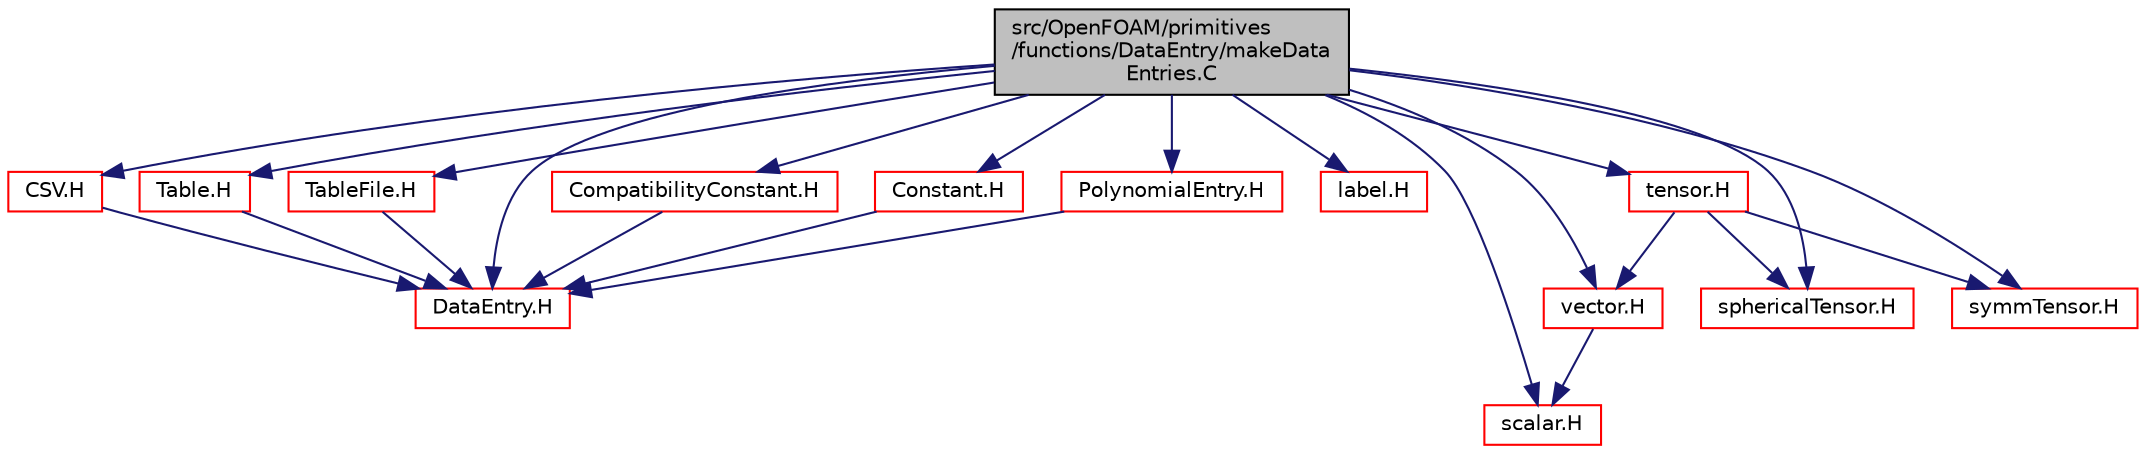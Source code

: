 digraph "src/OpenFOAM/primitives/functions/DataEntry/makeDataEntries.C"
{
  bgcolor="transparent";
  edge [fontname="Helvetica",fontsize="10",labelfontname="Helvetica",labelfontsize="10"];
  node [fontname="Helvetica",fontsize="10",shape=record];
  Node1 [label="src/OpenFOAM/primitives\l/functions/DataEntry/makeData\lEntries.C",height=0.2,width=0.4,color="black", fillcolor="grey75", style="filled", fontcolor="black"];
  Node1 -> Node2 [color="midnightblue",fontsize="10",style="solid",fontname="Helvetica"];
  Node2 [label="CompatibilityConstant.H",height=0.2,width=0.4,color="red",URL="$a08826.html"];
  Node2 -> Node3 [color="midnightblue",fontsize="10",style="solid",fontname="Helvetica"];
  Node3 [label="DataEntry.H",height=0.2,width=0.4,color="red",URL="$a08835.html"];
  Node1 -> Node4 [color="midnightblue",fontsize="10",style="solid",fontname="Helvetica"];
  Node4 [label="Constant.H",height=0.2,width=0.4,color="red",URL="$a08829.html"];
  Node4 -> Node3 [color="midnightblue",fontsize="10",style="solid",fontname="Helvetica"];
  Node1 -> Node5 [color="midnightblue",fontsize="10",style="solid",fontname="Helvetica"];
  Node5 [label="PolynomialEntry.H",height=0.2,width=0.4,color="red",URL="$a08841.html"];
  Node5 -> Node3 [color="midnightblue",fontsize="10",style="solid",fontname="Helvetica"];
  Node1 -> Node6 [color="midnightblue",fontsize="10",style="solid",fontname="Helvetica"];
  Node6 [label="CSV.H",height=0.2,width=0.4,color="red",URL="$a08832.html"];
  Node6 -> Node3 [color="midnightblue",fontsize="10",style="solid",fontname="Helvetica"];
  Node1 -> Node3 [color="midnightblue",fontsize="10",style="solid",fontname="Helvetica"];
  Node1 -> Node7 [color="midnightblue",fontsize="10",style="solid",fontname="Helvetica"];
  Node7 [label="Table.H",height=0.2,width=0.4,color="red",URL="$a08844.html"];
  Node7 -> Node3 [color="midnightblue",fontsize="10",style="solid",fontname="Helvetica"];
  Node1 -> Node8 [color="midnightblue",fontsize="10",style="solid",fontname="Helvetica"];
  Node8 [label="TableFile.H",height=0.2,width=0.4,color="red",URL="$a08849.html"];
  Node8 -> Node3 [color="midnightblue",fontsize="10",style="solid",fontname="Helvetica"];
  Node1 -> Node9 [color="midnightblue",fontsize="10",style="solid",fontname="Helvetica"];
  Node9 [label="label.H",height=0.2,width=0.4,color="red",URL="$a08883.html"];
  Node1 -> Node10 [color="midnightblue",fontsize="10",style="solid",fontname="Helvetica"];
  Node10 [label="scalar.H",height=0.2,width=0.4,color="red",URL="$a08944.html"];
  Node1 -> Node11 [color="midnightblue",fontsize="10",style="solid",fontname="Helvetica"];
  Node11 [label="vector.H",height=0.2,width=0.4,color="red",URL="$a09045.html"];
  Node11 -> Node10 [color="midnightblue",fontsize="10",style="solid",fontname="Helvetica"];
  Node1 -> Node12 [color="midnightblue",fontsize="10",style="solid",fontname="Helvetica"];
  Node12 [label="sphericalTensor.H",height=0.2,width=0.4,color="red",URL="$a08952.html"];
  Node1 -> Node13 [color="midnightblue",fontsize="10",style="solid",fontname="Helvetica"];
  Node13 [label="symmTensor.H",height=0.2,width=0.4,color="red",URL="$a09001.html"];
  Node1 -> Node14 [color="midnightblue",fontsize="10",style="solid",fontname="Helvetica"];
  Node14 [label="tensor.H",height=0.2,width=0.4,color="red",URL="$a09017.html"];
  Node14 -> Node11 [color="midnightblue",fontsize="10",style="solid",fontname="Helvetica"];
  Node14 -> Node12 [color="midnightblue",fontsize="10",style="solid",fontname="Helvetica"];
  Node14 -> Node13 [color="midnightblue",fontsize="10",style="solid",fontname="Helvetica"];
}
